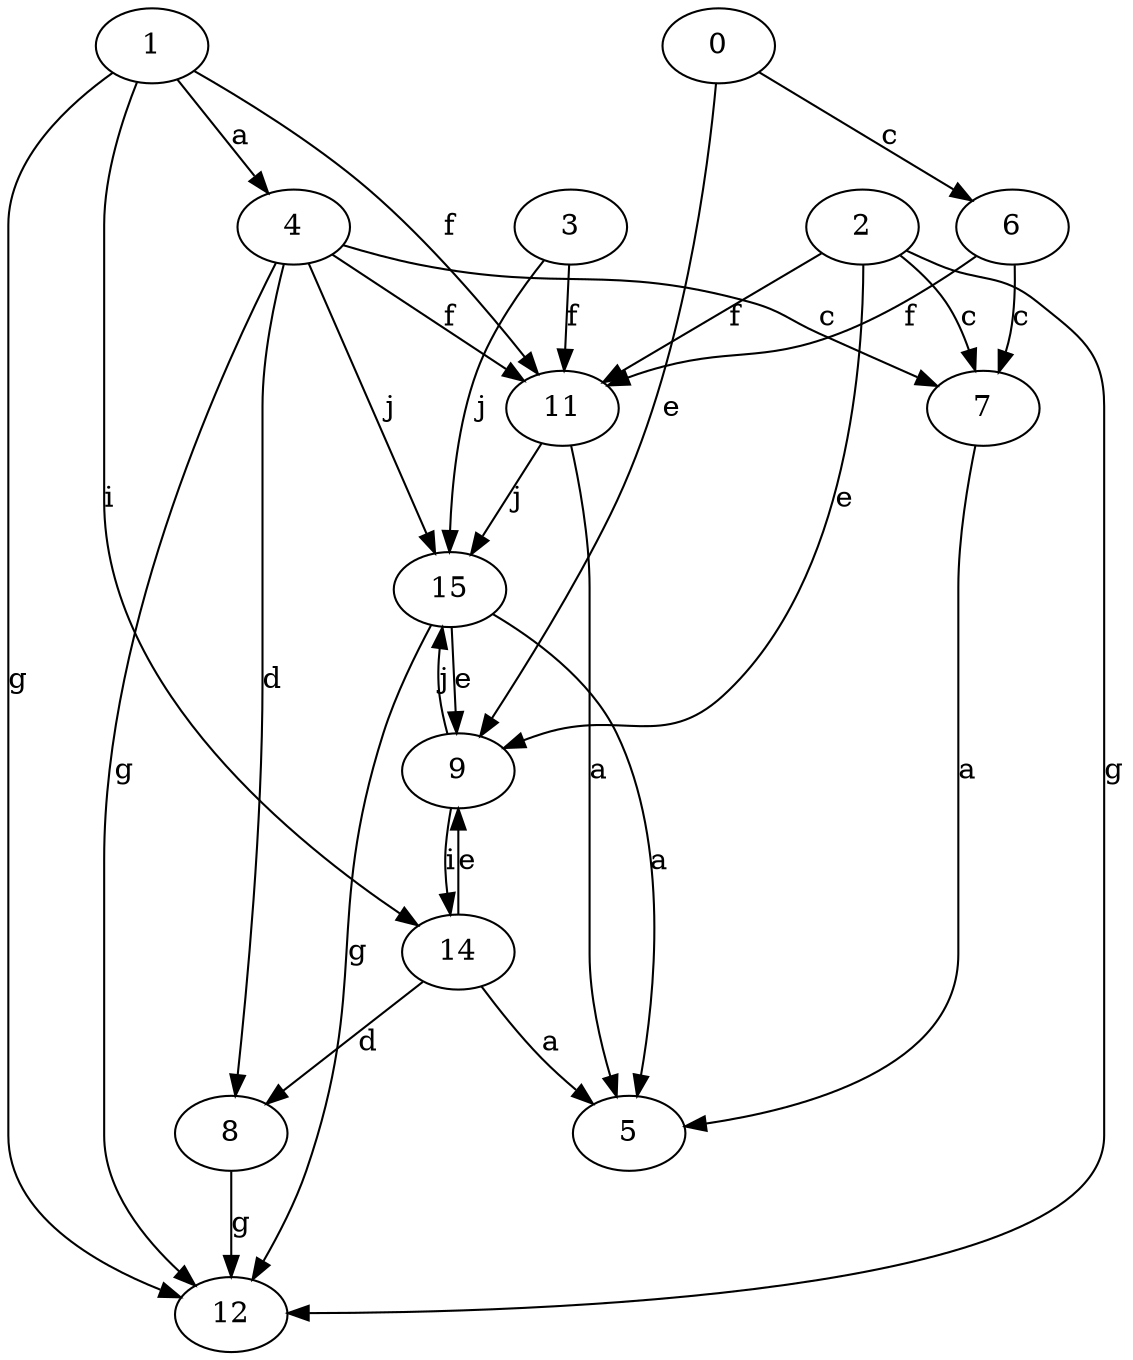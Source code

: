 strict digraph  {
3;
4;
5;
6;
0;
7;
8;
9;
1;
11;
12;
2;
14;
15;
3 -> 11  [label=f];
3 -> 15  [label=j];
4 -> 7  [label=c];
4 -> 8  [label=d];
4 -> 11  [label=f];
4 -> 12  [label=g];
4 -> 15  [label=j];
6 -> 7  [label=c];
6 -> 11  [label=f];
0 -> 6  [label=c];
0 -> 9  [label=e];
7 -> 5  [label=a];
8 -> 12  [label=g];
9 -> 14  [label=i];
9 -> 15  [label=j];
1 -> 4  [label=a];
1 -> 11  [label=f];
1 -> 12  [label=g];
1 -> 14  [label=i];
11 -> 5  [label=a];
11 -> 15  [label=j];
2 -> 7  [label=c];
2 -> 9  [label=e];
2 -> 11  [label=f];
2 -> 12  [label=g];
14 -> 5  [label=a];
14 -> 8  [label=d];
14 -> 9  [label=e];
15 -> 5  [label=a];
15 -> 9  [label=e];
15 -> 12  [label=g];
}
